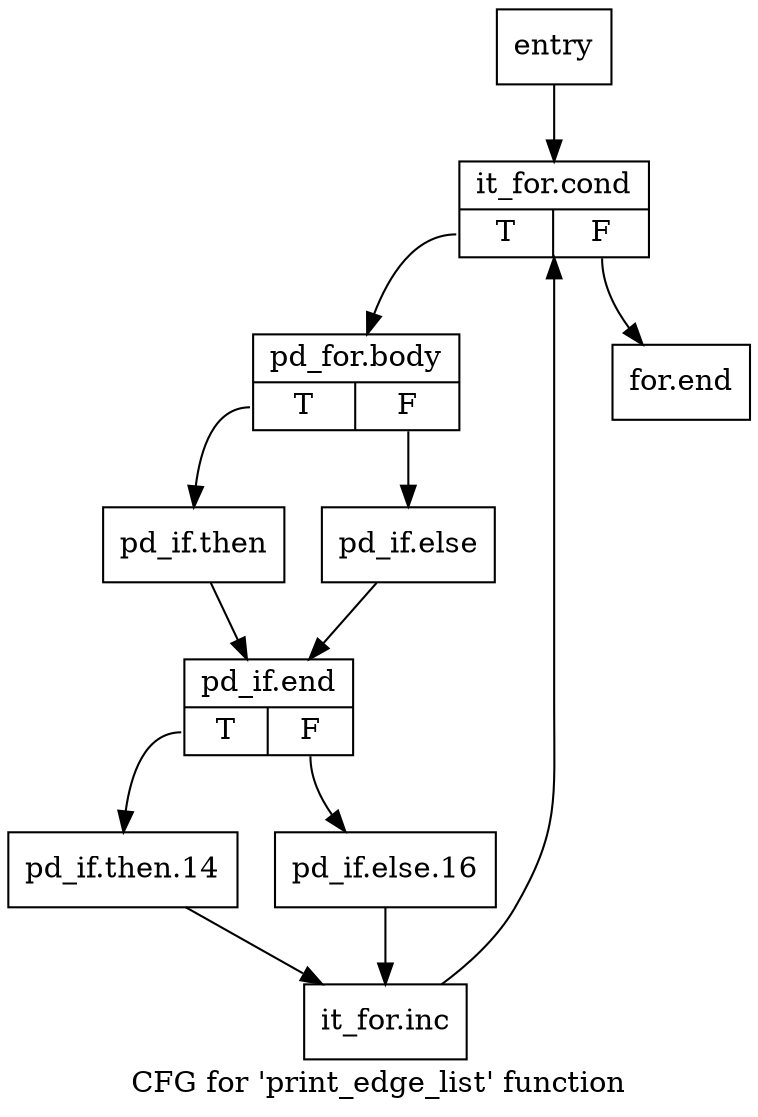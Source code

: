 digraph "CFG for 'print_edge_list' function" {
	label="CFG for 'print_edge_list' function";

	Node0x2fb40c0 [shape=record,label="{entry}"];
	Node0x2fb40c0 -> Node0x2fb4110;
	Node0x2fb4110 [shape=record,label="{it_for.cond|{<s0>T|<s1>F}}"];
	Node0x2fb4110:s0 -> Node0x2fb4160;
	Node0x2fb4110:s1 -> Node0x2fb4390;
	Node0x2fb4160 [shape=record,label="{pd_for.body|{<s0>T|<s1>F}}"];
	Node0x2fb4160:s0 -> Node0x2fb41b0;
	Node0x2fb4160:s1 -> Node0x2fb4200;
	Node0x2fb41b0 [shape=record,label="{pd_if.then}"];
	Node0x2fb41b0 -> Node0x2fb4250;
	Node0x2fb4200 [shape=record,label="{pd_if.else}"];
	Node0x2fb4200 -> Node0x2fb4250;
	Node0x2fb4250 [shape=record,label="{pd_if.end|{<s0>T|<s1>F}}"];
	Node0x2fb4250:s0 -> Node0x2fb42a0;
	Node0x2fb4250:s1 -> Node0x2fb42f0;
	Node0x2fb42a0 [shape=record,label="{pd_if.then.14}"];
	Node0x2fb42a0 -> Node0x2fb4340;
	Node0x2fb42f0 [shape=record,label="{pd_if.else.16}"];
	Node0x2fb42f0 -> Node0x2fb4340;
	Node0x2fb4340 [shape=record,label="{it_for.inc}"];
	Node0x2fb4340 -> Node0x2fb4110;
	Node0x2fb4390 [shape=record,label="{for.end}"];
}
